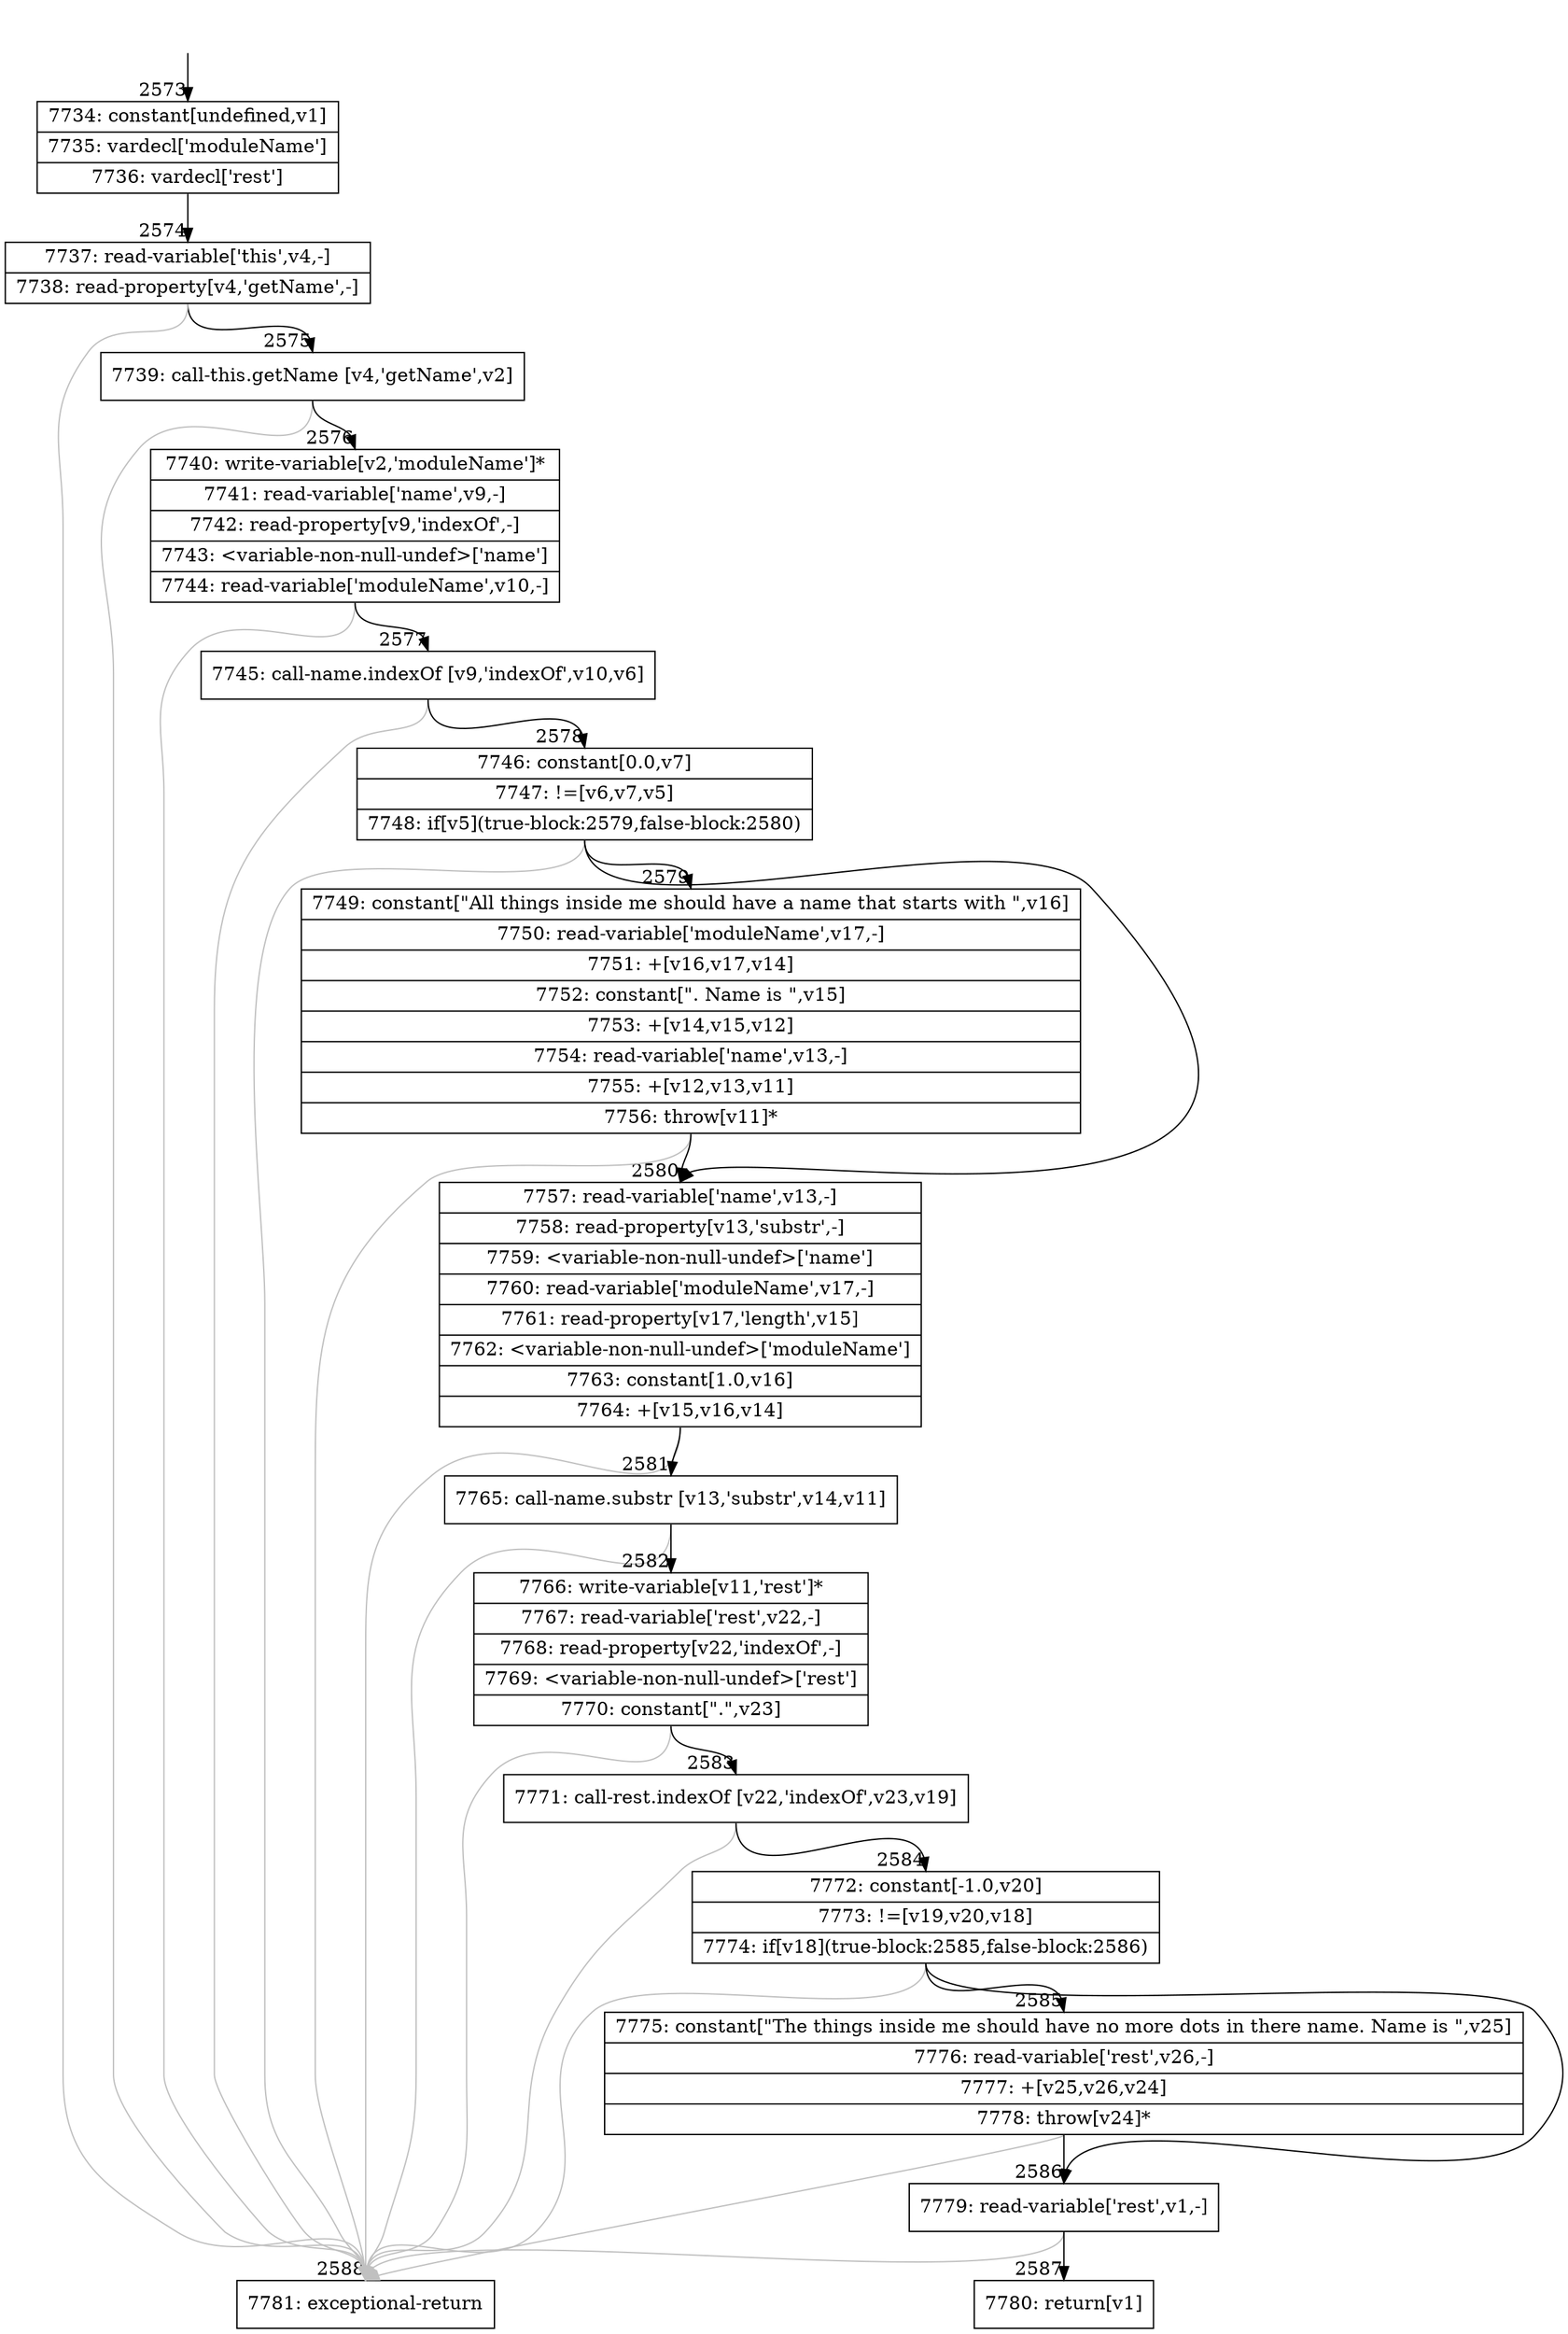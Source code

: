 digraph {
rankdir="TD"
BB_entry281[shape=none,label=""];
BB_entry281 -> BB2573 [tailport=s, headport=n, headlabel="    2573"]
BB2573 [shape=record label="{7734: constant[undefined,v1]|7735: vardecl['moduleName']|7736: vardecl['rest']}" ] 
BB2573 -> BB2574 [tailport=s, headport=n, headlabel="      2574"]
BB2574 [shape=record label="{7737: read-variable['this',v4,-]|7738: read-property[v4,'getName',-]}" ] 
BB2574 -> BB2575 [tailport=s, headport=n, headlabel="      2575"]
BB2574 -> BB2588 [tailport=s, headport=n, color=gray, headlabel="      2588"]
BB2575 [shape=record label="{7739: call-this.getName [v4,'getName',v2]}" ] 
BB2575 -> BB2576 [tailport=s, headport=n, headlabel="      2576"]
BB2575 -> BB2588 [tailport=s, headport=n, color=gray]
BB2576 [shape=record label="{7740: write-variable[v2,'moduleName']*|7741: read-variable['name',v9,-]|7742: read-property[v9,'indexOf',-]|7743: \<variable-non-null-undef\>['name']|7744: read-variable['moduleName',v10,-]}" ] 
BB2576 -> BB2577 [tailport=s, headport=n, headlabel="      2577"]
BB2576 -> BB2588 [tailport=s, headport=n, color=gray]
BB2577 [shape=record label="{7745: call-name.indexOf [v9,'indexOf',v10,v6]}" ] 
BB2577 -> BB2578 [tailport=s, headport=n, headlabel="      2578"]
BB2577 -> BB2588 [tailport=s, headport=n, color=gray]
BB2578 [shape=record label="{7746: constant[0.0,v7]|7747: !=[v6,v7,v5]|7748: if[v5](true-block:2579,false-block:2580)}" ] 
BB2578 -> BB2579 [tailport=s, headport=n, headlabel="      2579"]
BB2578 -> BB2580 [tailport=s, headport=n, headlabel="      2580"]
BB2578 -> BB2588 [tailport=s, headport=n, color=gray]
BB2579 [shape=record label="{7749: constant[\"All things inside me should have a name that starts with \",v16]|7750: read-variable['moduleName',v17,-]|7751: +[v16,v17,v14]|7752: constant[\". Name is \",v15]|7753: +[v14,v15,v12]|7754: read-variable['name',v13,-]|7755: +[v12,v13,v11]|7756: throw[v11]*}" ] 
BB2579 -> BB2580 [tailport=s, headport=n]
BB2579 -> BB2588 [tailport=s, headport=n, color=gray]
BB2580 [shape=record label="{7757: read-variable['name',v13,-]|7758: read-property[v13,'substr',-]|7759: \<variable-non-null-undef\>['name']|7760: read-variable['moduleName',v17,-]|7761: read-property[v17,'length',v15]|7762: \<variable-non-null-undef\>['moduleName']|7763: constant[1.0,v16]|7764: +[v15,v16,v14]}" ] 
BB2580 -> BB2581 [tailport=s, headport=n, headlabel="      2581"]
BB2580 -> BB2588 [tailport=s, headport=n, color=gray]
BB2581 [shape=record label="{7765: call-name.substr [v13,'substr',v14,v11]}" ] 
BB2581 -> BB2582 [tailport=s, headport=n, headlabel="      2582"]
BB2581 -> BB2588 [tailport=s, headport=n, color=gray]
BB2582 [shape=record label="{7766: write-variable[v11,'rest']*|7767: read-variable['rest',v22,-]|7768: read-property[v22,'indexOf',-]|7769: \<variable-non-null-undef\>['rest']|7770: constant[\".\",v23]}" ] 
BB2582 -> BB2583 [tailport=s, headport=n, headlabel="      2583"]
BB2582 -> BB2588 [tailport=s, headport=n, color=gray]
BB2583 [shape=record label="{7771: call-rest.indexOf [v22,'indexOf',v23,v19]}" ] 
BB2583 -> BB2584 [tailport=s, headport=n, headlabel="      2584"]
BB2583 -> BB2588 [tailport=s, headport=n, color=gray]
BB2584 [shape=record label="{7772: constant[-1.0,v20]|7773: !=[v19,v20,v18]|7774: if[v18](true-block:2585,false-block:2586)}" ] 
BB2584 -> BB2585 [tailport=s, headport=n, headlabel="      2585"]
BB2584 -> BB2586 [tailport=s, headport=n, headlabel="      2586"]
BB2584 -> BB2588 [tailport=s, headport=n, color=gray]
BB2585 [shape=record label="{7775: constant[\"The things inside me should have no more dots in there name. Name is \",v25]|7776: read-variable['rest',v26,-]|7777: +[v25,v26,v24]|7778: throw[v24]*}" ] 
BB2585 -> BB2586 [tailport=s, headport=n]
BB2585 -> BB2588 [tailport=s, headport=n, color=gray]
BB2586 [shape=record label="{7779: read-variable['rest',v1,-]}" ] 
BB2586 -> BB2587 [tailport=s, headport=n, headlabel="      2587"]
BB2586 -> BB2588 [tailport=s, headport=n, color=gray]
BB2587 [shape=record label="{7780: return[v1]}" ] 
BB2588 [shape=record label="{7781: exceptional-return}" ] 
//#$~ 3018
}

